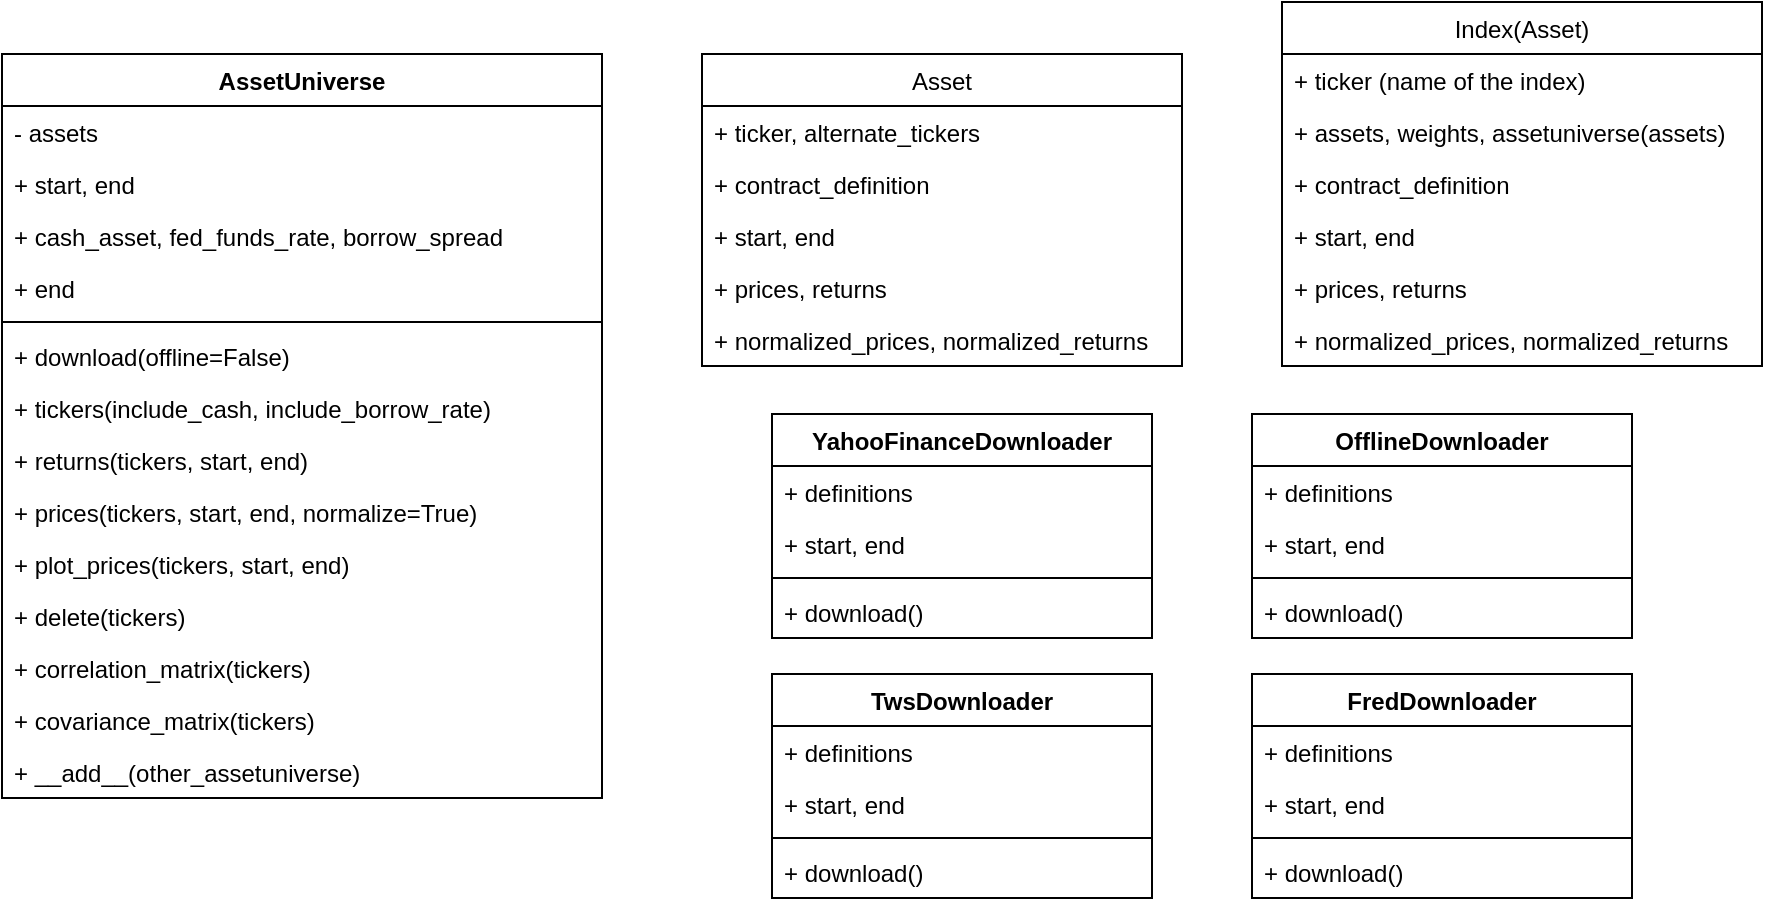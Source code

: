 <mxfile version="15.8.7" type="device"><diagram name="Page-1" id="9f46799a-70d6-7492-0946-bef42562c5a5"><mxGraphModel dx="1186" dy="672" grid="1" gridSize="10" guides="1" tooltips="1" connect="1" arrows="1" fold="1" page="1" pageScale="1" pageWidth="1100" pageHeight="850" background="none" math="0" shadow="0"><root><mxCell id="0"/><mxCell id="1" parent="0"/><mxCell id="CmoWIBdEKr-9H9jOZ9Os-13" value="Asset" style="swimlane;fontStyle=0;childLayout=stackLayout;horizontal=1;startSize=26;fillColor=none;horizontalStack=0;resizeParent=1;resizeParentMax=0;resizeLast=0;collapsible=1;marginBottom=0;" vertex="1" parent="1"><mxGeometry x="430" y="40" width="240" height="156" as="geometry"/></mxCell><mxCell id="CmoWIBdEKr-9H9jOZ9Os-14" value="+ ticker, alternate_tickers" style="text;strokeColor=none;fillColor=none;align=left;verticalAlign=top;spacingLeft=4;spacingRight=4;overflow=hidden;rotatable=0;points=[[0,0.5],[1,0.5]];portConstraint=eastwest;" vertex="1" parent="CmoWIBdEKr-9H9jOZ9Os-13"><mxGeometry y="26" width="240" height="26" as="geometry"/></mxCell><mxCell id="CmoWIBdEKr-9H9jOZ9Os-71" value="+ contract_definition" style="text;strokeColor=none;fillColor=none;align=left;verticalAlign=top;spacingLeft=4;spacingRight=4;overflow=hidden;rotatable=0;points=[[0,0.5],[1,0.5]];portConstraint=eastwest;" vertex="1" parent="CmoWIBdEKr-9H9jOZ9Os-13"><mxGeometry y="52" width="240" height="26" as="geometry"/></mxCell><mxCell id="CmoWIBdEKr-9H9jOZ9Os-16" value="+ start, end" style="text;strokeColor=none;fillColor=none;align=left;verticalAlign=top;spacingLeft=4;spacingRight=4;overflow=hidden;rotatable=0;points=[[0,0.5],[1,0.5]];portConstraint=eastwest;" vertex="1" parent="CmoWIBdEKr-9H9jOZ9Os-13"><mxGeometry y="78" width="240" height="26" as="geometry"/></mxCell><mxCell id="CmoWIBdEKr-9H9jOZ9Os-69" value="+ prices, returns" style="text;strokeColor=none;fillColor=none;align=left;verticalAlign=top;spacingLeft=4;spacingRight=4;overflow=hidden;rotatable=0;points=[[0,0.5],[1,0.5]];portConstraint=eastwest;" vertex="1" parent="CmoWIBdEKr-9H9jOZ9Os-13"><mxGeometry y="104" width="240" height="26" as="geometry"/></mxCell><mxCell id="CmoWIBdEKr-9H9jOZ9Os-70" value="+ normalized_prices, normalized_returns" style="text;strokeColor=none;fillColor=none;align=left;verticalAlign=top;spacingLeft=4;spacingRight=4;overflow=hidden;rotatable=0;points=[[0,0.5],[1,0.5]];portConstraint=eastwest;" vertex="1" parent="CmoWIBdEKr-9H9jOZ9Os-13"><mxGeometry y="130" width="240" height="26" as="geometry"/></mxCell><mxCell id="CmoWIBdEKr-9H9jOZ9Os-20" value="AssetUniverse" style="swimlane;fontStyle=1;align=center;verticalAlign=top;childLayout=stackLayout;horizontal=1;startSize=26;horizontalStack=0;resizeParent=1;resizeParentMax=0;resizeLast=0;collapsible=1;marginBottom=0;" vertex="1" parent="1"><mxGeometry x="80" y="40" width="300" height="372" as="geometry"/></mxCell><mxCell id="CmoWIBdEKr-9H9jOZ9Os-21" value="- assets" style="text;strokeColor=none;fillColor=none;align=left;verticalAlign=top;spacingLeft=4;spacingRight=4;overflow=hidden;rotatable=0;points=[[0,0.5],[1,0.5]];portConstraint=eastwest;" vertex="1" parent="CmoWIBdEKr-9H9jOZ9Os-20"><mxGeometry y="26" width="300" height="26" as="geometry"/></mxCell><mxCell id="CmoWIBdEKr-9H9jOZ9Os-25" value="+ start, end" style="text;strokeColor=none;fillColor=none;align=left;verticalAlign=top;spacingLeft=4;spacingRight=4;overflow=hidden;rotatable=0;points=[[0,0.5],[1,0.5]];portConstraint=eastwest;" vertex="1" parent="CmoWIBdEKr-9H9jOZ9Os-20"><mxGeometry y="52" width="300" height="26" as="geometry"/></mxCell><mxCell id="CmoWIBdEKr-9H9jOZ9Os-30" value="+ cash_asset, fed_funds_rate, borrow_spread" style="text;strokeColor=none;fillColor=none;align=left;verticalAlign=top;spacingLeft=4;spacingRight=4;overflow=hidden;rotatable=0;points=[[0,0.5],[1,0.5]];portConstraint=eastwest;" vertex="1" parent="CmoWIBdEKr-9H9jOZ9Os-20"><mxGeometry y="78" width="300" height="26" as="geometry"/></mxCell><mxCell id="CmoWIBdEKr-9H9jOZ9Os-26" value="+ end" style="text;strokeColor=none;fillColor=none;align=left;verticalAlign=top;spacingLeft=4;spacingRight=4;overflow=hidden;rotatable=0;points=[[0,0.5],[1,0.5]];portConstraint=eastwest;" vertex="1" parent="CmoWIBdEKr-9H9jOZ9Os-20"><mxGeometry y="104" width="300" height="26" as="geometry"/></mxCell><mxCell id="CmoWIBdEKr-9H9jOZ9Os-22" value="" style="line;strokeWidth=1;fillColor=none;align=left;verticalAlign=middle;spacingTop=-1;spacingLeft=3;spacingRight=3;rotatable=0;labelPosition=right;points=[];portConstraint=eastwest;" vertex="1" parent="CmoWIBdEKr-9H9jOZ9Os-20"><mxGeometry y="130" width="300" height="8" as="geometry"/></mxCell><mxCell id="CmoWIBdEKr-9H9jOZ9Os-23" value="+ download(offline=False)" style="text;strokeColor=none;fillColor=none;align=left;verticalAlign=top;spacingLeft=4;spacingRight=4;overflow=hidden;rotatable=0;points=[[0,0.5],[1,0.5]];portConstraint=eastwest;" vertex="1" parent="CmoWIBdEKr-9H9jOZ9Os-20"><mxGeometry y="138" width="300" height="26" as="geometry"/></mxCell><mxCell id="CmoWIBdEKr-9H9jOZ9Os-37" value="+ tickers(include_cash, include_borrow_rate)" style="text;strokeColor=none;fillColor=none;align=left;verticalAlign=top;spacingLeft=4;spacingRight=4;overflow=hidden;rotatable=0;points=[[0,0.5],[1,0.5]];portConstraint=eastwest;" vertex="1" parent="CmoWIBdEKr-9H9jOZ9Os-20"><mxGeometry y="164" width="300" height="26" as="geometry"/></mxCell><mxCell id="CmoWIBdEKr-9H9jOZ9Os-28" value="+ returns(tickers, start, end)" style="text;strokeColor=none;fillColor=none;align=left;verticalAlign=top;spacingLeft=4;spacingRight=4;overflow=hidden;rotatable=0;points=[[0,0.5],[1,0.5]];portConstraint=eastwest;" vertex="1" parent="CmoWIBdEKr-9H9jOZ9Os-20"><mxGeometry y="190" width="300" height="26" as="geometry"/></mxCell><mxCell id="CmoWIBdEKr-9H9jOZ9Os-29" value="+ prices(tickers, start, end, normalize=True)" style="text;strokeColor=none;fillColor=none;align=left;verticalAlign=top;spacingLeft=4;spacingRight=4;overflow=hidden;rotatable=0;points=[[0,0.5],[1,0.5]];portConstraint=eastwest;" vertex="1" parent="CmoWIBdEKr-9H9jOZ9Os-20"><mxGeometry y="216" width="300" height="26" as="geometry"/></mxCell><mxCell id="CmoWIBdEKr-9H9jOZ9Os-33" value="+ plot_prices(tickers, start, end)" style="text;strokeColor=none;fillColor=none;align=left;verticalAlign=top;spacingLeft=4;spacingRight=4;overflow=hidden;rotatable=0;points=[[0,0.5],[1,0.5]];portConstraint=eastwest;" vertex="1" parent="CmoWIBdEKr-9H9jOZ9Os-20"><mxGeometry y="242" width="300" height="26" as="geometry"/></mxCell><mxCell id="CmoWIBdEKr-9H9jOZ9Os-24" value="+ delete(tickers)" style="text;strokeColor=none;fillColor=none;align=left;verticalAlign=top;spacingLeft=4;spacingRight=4;overflow=hidden;rotatable=0;points=[[0,0.5],[1,0.5]];portConstraint=eastwest;" vertex="1" parent="CmoWIBdEKr-9H9jOZ9Os-20"><mxGeometry y="268" width="300" height="26" as="geometry"/></mxCell><mxCell id="CmoWIBdEKr-9H9jOZ9Os-35" value="+ correlation_matrix(tickers)" style="text;strokeColor=none;fillColor=none;align=left;verticalAlign=top;spacingLeft=4;spacingRight=4;overflow=hidden;rotatable=0;points=[[0,0.5],[1,0.5]];portConstraint=eastwest;" vertex="1" parent="CmoWIBdEKr-9H9jOZ9Os-20"><mxGeometry y="294" width="300" height="26" as="geometry"/></mxCell><mxCell id="CmoWIBdEKr-9H9jOZ9Os-36" value="+ covariance_matrix(tickers)" style="text;strokeColor=none;fillColor=none;align=left;verticalAlign=top;spacingLeft=4;spacingRight=4;overflow=hidden;rotatable=0;points=[[0,0.5],[1,0.5]];portConstraint=eastwest;" vertex="1" parent="CmoWIBdEKr-9H9jOZ9Os-20"><mxGeometry y="320" width="300" height="26" as="geometry"/></mxCell><mxCell id="CmoWIBdEKr-9H9jOZ9Os-34" value="+ __add__(other_assetuniverse)" style="text;strokeColor=none;fillColor=none;align=left;verticalAlign=top;spacingLeft=4;spacingRight=4;overflow=hidden;rotatable=0;points=[[0,0.5],[1,0.5]];portConstraint=eastwest;" vertex="1" parent="CmoWIBdEKr-9H9jOZ9Os-20"><mxGeometry y="346" width="300" height="26" as="geometry"/></mxCell><mxCell id="CmoWIBdEKr-9H9jOZ9Os-39" value="YahooFinanceDownloader" style="swimlane;fontStyle=1;align=center;verticalAlign=top;childLayout=stackLayout;horizontal=1;startSize=26;horizontalStack=0;resizeParent=1;resizeParentMax=0;resizeLast=0;collapsible=1;marginBottom=0;" vertex="1" parent="1"><mxGeometry x="465" y="220" width="190" height="112" as="geometry"/></mxCell><mxCell id="CmoWIBdEKr-9H9jOZ9Os-41" value="+ definitions" style="text;strokeColor=none;fillColor=none;align=left;verticalAlign=top;spacingLeft=4;spacingRight=4;overflow=hidden;rotatable=0;points=[[0,0.5],[1,0.5]];portConstraint=eastwest;" vertex="1" parent="CmoWIBdEKr-9H9jOZ9Os-39"><mxGeometry y="26" width="190" height="26" as="geometry"/></mxCell><mxCell id="CmoWIBdEKr-9H9jOZ9Os-42" value="+ start, end" style="text;strokeColor=none;fillColor=none;align=left;verticalAlign=top;spacingLeft=4;spacingRight=4;overflow=hidden;rotatable=0;points=[[0,0.5],[1,0.5]];portConstraint=eastwest;" vertex="1" parent="CmoWIBdEKr-9H9jOZ9Os-39"><mxGeometry y="52" width="190" height="26" as="geometry"/></mxCell><mxCell id="CmoWIBdEKr-9H9jOZ9Os-44" value="" style="line;strokeWidth=1;fillColor=none;align=left;verticalAlign=middle;spacingTop=-1;spacingLeft=3;spacingRight=3;rotatable=0;labelPosition=right;points=[];portConstraint=eastwest;" vertex="1" parent="CmoWIBdEKr-9H9jOZ9Os-39"><mxGeometry y="78" width="190" height="8" as="geometry"/></mxCell><mxCell id="CmoWIBdEKr-9H9jOZ9Os-45" value="+ download()" style="text;strokeColor=none;fillColor=none;align=left;verticalAlign=top;spacingLeft=4;spacingRight=4;overflow=hidden;rotatable=0;points=[[0,0.5],[1,0.5]];portConstraint=eastwest;" vertex="1" parent="CmoWIBdEKr-9H9jOZ9Os-39"><mxGeometry y="86" width="190" height="26" as="geometry"/></mxCell><mxCell id="CmoWIBdEKr-9H9jOZ9Os-54" value="OfflineDownloader" style="swimlane;fontStyle=1;align=center;verticalAlign=top;childLayout=stackLayout;horizontal=1;startSize=26;horizontalStack=0;resizeParent=1;resizeParentMax=0;resizeLast=0;collapsible=1;marginBottom=0;" vertex="1" parent="1"><mxGeometry x="705" y="220" width="190" height="112" as="geometry"/></mxCell><mxCell id="CmoWIBdEKr-9H9jOZ9Os-55" value="+ definitions" style="text;strokeColor=none;fillColor=none;align=left;verticalAlign=top;spacingLeft=4;spacingRight=4;overflow=hidden;rotatable=0;points=[[0,0.5],[1,0.5]];portConstraint=eastwest;" vertex="1" parent="CmoWIBdEKr-9H9jOZ9Os-54"><mxGeometry y="26" width="190" height="26" as="geometry"/></mxCell><mxCell id="CmoWIBdEKr-9H9jOZ9Os-56" value="+ start, end" style="text;strokeColor=none;fillColor=none;align=left;verticalAlign=top;spacingLeft=4;spacingRight=4;overflow=hidden;rotatable=0;points=[[0,0.5],[1,0.5]];portConstraint=eastwest;" vertex="1" parent="CmoWIBdEKr-9H9jOZ9Os-54"><mxGeometry y="52" width="190" height="26" as="geometry"/></mxCell><mxCell id="CmoWIBdEKr-9H9jOZ9Os-57" value="" style="line;strokeWidth=1;fillColor=none;align=left;verticalAlign=middle;spacingTop=-1;spacingLeft=3;spacingRight=3;rotatable=0;labelPosition=right;points=[];portConstraint=eastwest;" vertex="1" parent="CmoWIBdEKr-9H9jOZ9Os-54"><mxGeometry y="78" width="190" height="8" as="geometry"/></mxCell><mxCell id="CmoWIBdEKr-9H9jOZ9Os-58" value="+ download()" style="text;strokeColor=none;fillColor=none;align=left;verticalAlign=top;spacingLeft=4;spacingRight=4;overflow=hidden;rotatable=0;points=[[0,0.5],[1,0.5]];portConstraint=eastwest;" vertex="1" parent="CmoWIBdEKr-9H9jOZ9Os-54"><mxGeometry y="86" width="190" height="26" as="geometry"/></mxCell><mxCell id="CmoWIBdEKr-9H9jOZ9Os-59" value="TwsDownloader" style="swimlane;fontStyle=1;align=center;verticalAlign=top;childLayout=stackLayout;horizontal=1;startSize=26;horizontalStack=0;resizeParent=1;resizeParentMax=0;resizeLast=0;collapsible=1;marginBottom=0;" vertex="1" parent="1"><mxGeometry x="465" y="350" width="190" height="112" as="geometry"/></mxCell><mxCell id="CmoWIBdEKr-9H9jOZ9Os-60" value="+ definitions" style="text;strokeColor=none;fillColor=none;align=left;verticalAlign=top;spacingLeft=4;spacingRight=4;overflow=hidden;rotatable=0;points=[[0,0.5],[1,0.5]];portConstraint=eastwest;" vertex="1" parent="CmoWIBdEKr-9H9jOZ9Os-59"><mxGeometry y="26" width="190" height="26" as="geometry"/></mxCell><mxCell id="CmoWIBdEKr-9H9jOZ9Os-61" value="+ start, end" style="text;strokeColor=none;fillColor=none;align=left;verticalAlign=top;spacingLeft=4;spacingRight=4;overflow=hidden;rotatable=0;points=[[0,0.5],[1,0.5]];portConstraint=eastwest;" vertex="1" parent="CmoWIBdEKr-9H9jOZ9Os-59"><mxGeometry y="52" width="190" height="26" as="geometry"/></mxCell><mxCell id="CmoWIBdEKr-9H9jOZ9Os-62" value="" style="line;strokeWidth=1;fillColor=none;align=left;verticalAlign=middle;spacingTop=-1;spacingLeft=3;spacingRight=3;rotatable=0;labelPosition=right;points=[];portConstraint=eastwest;" vertex="1" parent="CmoWIBdEKr-9H9jOZ9Os-59"><mxGeometry y="78" width="190" height="8" as="geometry"/></mxCell><mxCell id="CmoWIBdEKr-9H9jOZ9Os-63" value="+ download()" style="text;strokeColor=none;fillColor=none;align=left;verticalAlign=top;spacingLeft=4;spacingRight=4;overflow=hidden;rotatable=0;points=[[0,0.5],[1,0.5]];portConstraint=eastwest;" vertex="1" parent="CmoWIBdEKr-9H9jOZ9Os-59"><mxGeometry y="86" width="190" height="26" as="geometry"/></mxCell><mxCell id="CmoWIBdEKr-9H9jOZ9Os-64" value="FredDownloader" style="swimlane;fontStyle=1;align=center;verticalAlign=top;childLayout=stackLayout;horizontal=1;startSize=26;horizontalStack=0;resizeParent=1;resizeParentMax=0;resizeLast=0;collapsible=1;marginBottom=0;" vertex="1" parent="1"><mxGeometry x="705" y="350" width="190" height="112" as="geometry"/></mxCell><mxCell id="CmoWIBdEKr-9H9jOZ9Os-65" value="+ definitions" style="text;strokeColor=none;fillColor=none;align=left;verticalAlign=top;spacingLeft=4;spacingRight=4;overflow=hidden;rotatable=0;points=[[0,0.5],[1,0.5]];portConstraint=eastwest;" vertex="1" parent="CmoWIBdEKr-9H9jOZ9Os-64"><mxGeometry y="26" width="190" height="26" as="geometry"/></mxCell><mxCell id="CmoWIBdEKr-9H9jOZ9Os-66" value="+ start, end" style="text;strokeColor=none;fillColor=none;align=left;verticalAlign=top;spacingLeft=4;spacingRight=4;overflow=hidden;rotatable=0;points=[[0,0.5],[1,0.5]];portConstraint=eastwest;" vertex="1" parent="CmoWIBdEKr-9H9jOZ9Os-64"><mxGeometry y="52" width="190" height="26" as="geometry"/></mxCell><mxCell id="CmoWIBdEKr-9H9jOZ9Os-67" value="" style="line;strokeWidth=1;fillColor=none;align=left;verticalAlign=middle;spacingTop=-1;spacingLeft=3;spacingRight=3;rotatable=0;labelPosition=right;points=[];portConstraint=eastwest;" vertex="1" parent="CmoWIBdEKr-9H9jOZ9Os-64"><mxGeometry y="78" width="190" height="8" as="geometry"/></mxCell><mxCell id="CmoWIBdEKr-9H9jOZ9Os-68" value="+ download()" style="text;strokeColor=none;fillColor=none;align=left;verticalAlign=top;spacingLeft=4;spacingRight=4;overflow=hidden;rotatable=0;points=[[0,0.5],[1,0.5]];portConstraint=eastwest;" vertex="1" parent="CmoWIBdEKr-9H9jOZ9Os-64"><mxGeometry y="86" width="190" height="26" as="geometry"/></mxCell><mxCell id="CmoWIBdEKr-9H9jOZ9Os-72" value="Index(Asset)" style="swimlane;fontStyle=0;childLayout=stackLayout;horizontal=1;startSize=26;fillColor=none;horizontalStack=0;resizeParent=1;resizeParentMax=0;resizeLast=0;collapsible=1;marginBottom=0;" vertex="1" parent="1"><mxGeometry x="720" y="14" width="240" height="182" as="geometry"/></mxCell><mxCell id="CmoWIBdEKr-9H9jOZ9Os-73" value="+ ticker (name of the index)" style="text;strokeColor=none;fillColor=none;align=left;verticalAlign=top;spacingLeft=4;spacingRight=4;overflow=hidden;rotatable=0;points=[[0,0.5],[1,0.5]];portConstraint=eastwest;" vertex="1" parent="CmoWIBdEKr-9H9jOZ9Os-72"><mxGeometry y="26" width="240" height="26" as="geometry"/></mxCell><mxCell id="CmoWIBdEKr-9H9jOZ9Os-78" value="+ assets, weights, assetuniverse(assets)" style="text;strokeColor=none;fillColor=none;align=left;verticalAlign=top;spacingLeft=4;spacingRight=4;overflow=hidden;rotatable=0;points=[[0,0.5],[1,0.5]];portConstraint=eastwest;" vertex="1" parent="CmoWIBdEKr-9H9jOZ9Os-72"><mxGeometry y="52" width="240" height="26" as="geometry"/></mxCell><mxCell id="CmoWIBdEKr-9H9jOZ9Os-74" value="+ contract_definition" style="text;strokeColor=none;fillColor=none;align=left;verticalAlign=top;spacingLeft=4;spacingRight=4;overflow=hidden;rotatable=0;points=[[0,0.5],[1,0.5]];portConstraint=eastwest;" vertex="1" parent="CmoWIBdEKr-9H9jOZ9Os-72"><mxGeometry y="78" width="240" height="26" as="geometry"/></mxCell><mxCell id="CmoWIBdEKr-9H9jOZ9Os-75" value="+ start, end" style="text;strokeColor=none;fillColor=none;align=left;verticalAlign=top;spacingLeft=4;spacingRight=4;overflow=hidden;rotatable=0;points=[[0,0.5],[1,0.5]];portConstraint=eastwest;" vertex="1" parent="CmoWIBdEKr-9H9jOZ9Os-72"><mxGeometry y="104" width="240" height="26" as="geometry"/></mxCell><mxCell id="CmoWIBdEKr-9H9jOZ9Os-76" value="+ prices, returns" style="text;strokeColor=none;fillColor=none;align=left;verticalAlign=top;spacingLeft=4;spacingRight=4;overflow=hidden;rotatable=0;points=[[0,0.5],[1,0.5]];portConstraint=eastwest;" vertex="1" parent="CmoWIBdEKr-9H9jOZ9Os-72"><mxGeometry y="130" width="240" height="26" as="geometry"/></mxCell><mxCell id="CmoWIBdEKr-9H9jOZ9Os-77" value="+ normalized_prices, normalized_returns" style="text;strokeColor=none;fillColor=none;align=left;verticalAlign=top;spacingLeft=4;spacingRight=4;overflow=hidden;rotatable=0;points=[[0,0.5],[1,0.5]];portConstraint=eastwest;" vertex="1" parent="CmoWIBdEKr-9H9jOZ9Os-72"><mxGeometry y="156" width="240" height="26" as="geometry"/></mxCell></root></mxGraphModel></diagram></mxfile>